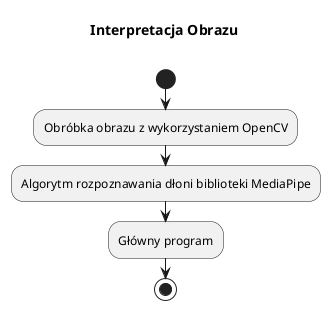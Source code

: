 @startuml

title Interpretacja Obrazu\n

start

:Obróbka obrazu z wykorzystaniem OpenCV;
:Algorytm rozpoznawania dłoni biblioteki MediaPipe;
:Główny program;

stop

@enduml